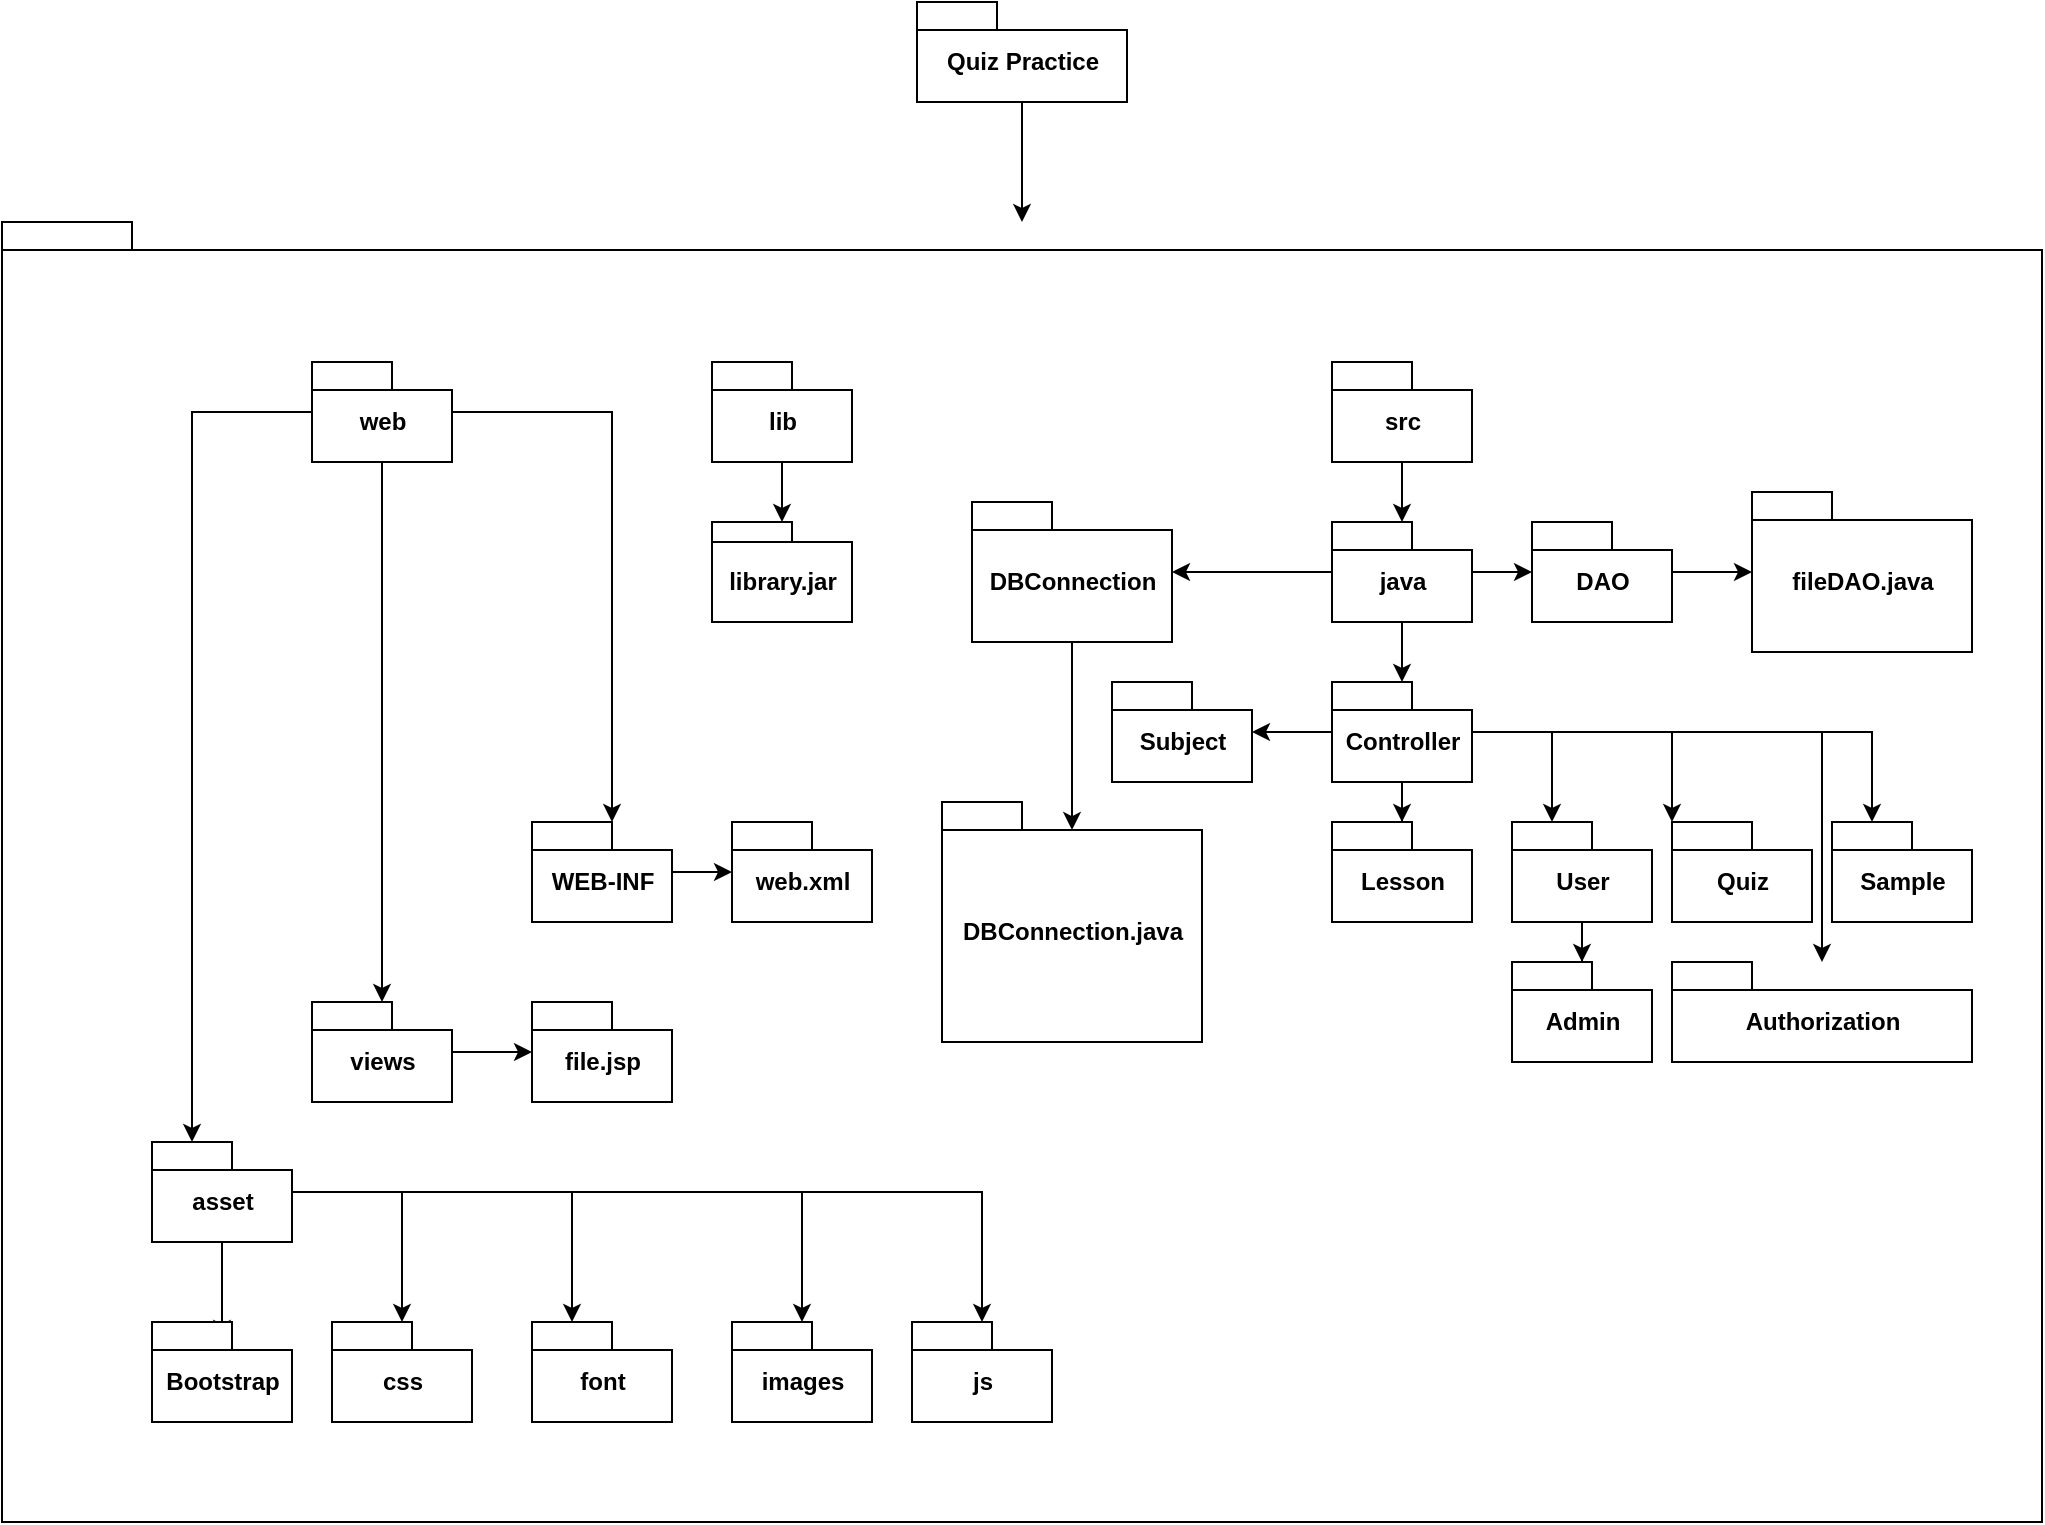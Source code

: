 <mxfile version="15.3.7" type="device"><diagram id="C5RBs43oDa-KdzZeNtuy" name="Page-1"><mxGraphModel dx="1422" dy="772" grid="1" gridSize="10" guides="1" tooltips="1" connect="1" arrows="1" fold="1" page="1" pageScale="1" pageWidth="1169" pageHeight="1654" math="0" shadow="0"><root><mxCell id="WIyWlLk6GJQsqaUBKTNV-0"/><mxCell id="WIyWlLk6GJQsqaUBKTNV-1" parent="WIyWlLk6GJQsqaUBKTNV-0"/><mxCell id="UFUntUGmSlKXN5KaX_S2-6" value="" style="shape=folder;fontStyle=1;spacingTop=10;tabWidth=40;tabHeight=14;tabPosition=left;html=1;" parent="WIyWlLk6GJQsqaUBKTNV-1" vertex="1"><mxGeometry x="85" y="120" width="1020" height="650" as="geometry"/></mxCell><mxCell id="UFUntUGmSlKXN5KaX_S2-23" value="" style="edgeStyle=orthogonalEdgeStyle;rounded=0;orthogonalLoop=1;jettySize=auto;html=1;" parent="WIyWlLk6GJQsqaUBKTNV-1" source="UFUntUGmSlKXN5KaX_S2-7" target="UFUntUGmSlKXN5KaX_S2-21" edge="1"><mxGeometry relative="1" as="geometry"/></mxCell><mxCell id="UFUntUGmSlKXN5KaX_S2-24" style="edgeStyle=orthogonalEdgeStyle;rounded=0;orthogonalLoop=1;jettySize=auto;html=1;entryX=0;entryY=0;entryDx=20;entryDy=0;entryPerimeter=0;" parent="WIyWlLk6GJQsqaUBKTNV-1" source="UFUntUGmSlKXN5KaX_S2-7" target="UFUntUGmSlKXN5KaX_S2-20" edge="1"><mxGeometry relative="1" as="geometry"/></mxCell><mxCell id="UFUntUGmSlKXN5KaX_S2-25" style="edgeStyle=orthogonalEdgeStyle;rounded=0;orthogonalLoop=1;jettySize=auto;html=1;entryX=0;entryY=0;entryDx=40;entryDy=0;entryPerimeter=0;" parent="WIyWlLk6GJQsqaUBKTNV-1" source="UFUntUGmSlKXN5KaX_S2-7" target="UFUntUGmSlKXN5KaX_S2-22" edge="1"><mxGeometry relative="1" as="geometry"/></mxCell><mxCell id="UFUntUGmSlKXN5KaX_S2-7" value="web" style="shape=folder;fontStyle=1;spacingTop=10;tabWidth=40;tabHeight=14;tabPosition=left;html=1;" parent="WIyWlLk6GJQsqaUBKTNV-1" vertex="1"><mxGeometry x="240" y="190" width="70" height="50" as="geometry"/></mxCell><mxCell id="UFUntUGmSlKXN5KaX_S2-47" value="" style="edgeStyle=orthogonalEdgeStyle;rounded=0;orthogonalLoop=1;jettySize=auto;html=1;" parent="WIyWlLk6GJQsqaUBKTNV-1" source="UFUntUGmSlKXN5KaX_S2-8" target="UFUntUGmSlKXN5KaX_S2-45" edge="1"><mxGeometry relative="1" as="geometry"/></mxCell><mxCell id="UFUntUGmSlKXN5KaX_S2-8" value="src" style="shape=folder;fontStyle=1;spacingTop=10;tabWidth=40;tabHeight=14;tabPosition=left;html=1;" parent="WIyWlLk6GJQsqaUBKTNV-1" vertex="1"><mxGeometry x="750" y="190" width="70" height="50" as="geometry"/></mxCell><mxCell id="UFUntUGmSlKXN5KaX_S2-18" value="" style="edgeStyle=orthogonalEdgeStyle;rounded=0;orthogonalLoop=1;jettySize=auto;html=1;" parent="WIyWlLk6GJQsqaUBKTNV-1" source="UFUntUGmSlKXN5KaX_S2-9" target="UFUntUGmSlKXN5KaX_S2-11" edge="1"><mxGeometry relative="1" as="geometry"/></mxCell><mxCell id="UFUntUGmSlKXN5KaX_S2-9" value="lib" style="shape=folder;fontStyle=1;spacingTop=10;tabWidth=40;tabHeight=14;tabPosition=left;html=1;" parent="WIyWlLk6GJQsqaUBKTNV-1" vertex="1"><mxGeometry x="440" y="190" width="70" height="50" as="geometry"/></mxCell><mxCell id="UFUntUGmSlKXN5KaX_S2-11" value="library.jar" style="shape=folder;fontStyle=1;spacingTop=10;tabWidth=40;tabHeight=10;tabPosition=left;html=1;" parent="WIyWlLk6GJQsqaUBKTNV-1" vertex="1"><mxGeometry x="440" y="270" width="70" height="50" as="geometry"/></mxCell><mxCell id="UFUntUGmSlKXN5KaX_S2-32" style="edgeStyle=orthogonalEdgeStyle;rounded=0;orthogonalLoop=1;jettySize=auto;html=1;entryX=0.5;entryY=0.16;entryDx=0;entryDy=0;entryPerimeter=0;" parent="WIyWlLk6GJQsqaUBKTNV-1" source="UFUntUGmSlKXN5KaX_S2-20" target="UFUntUGmSlKXN5KaX_S2-27" edge="1"><mxGeometry relative="1" as="geometry"/></mxCell><mxCell id="UFUntUGmSlKXN5KaX_S2-33" style="edgeStyle=orthogonalEdgeStyle;rounded=0;orthogonalLoop=1;jettySize=auto;html=1;" parent="WIyWlLk6GJQsqaUBKTNV-1" source="UFUntUGmSlKXN5KaX_S2-20" target="UFUntUGmSlKXN5KaX_S2-28" edge="1"><mxGeometry relative="1" as="geometry"/></mxCell><mxCell id="UFUntUGmSlKXN5KaX_S2-37" style="edgeStyle=orthogonalEdgeStyle;rounded=0;orthogonalLoop=1;jettySize=auto;html=1;entryX=0;entryY=0;entryDx=20;entryDy=0;entryPerimeter=0;" parent="WIyWlLk6GJQsqaUBKTNV-1" source="UFUntUGmSlKXN5KaX_S2-20" target="UFUntUGmSlKXN5KaX_S2-29" edge="1"><mxGeometry relative="1" as="geometry"/></mxCell><mxCell id="UFUntUGmSlKXN5KaX_S2-38" style="edgeStyle=orthogonalEdgeStyle;rounded=0;orthogonalLoop=1;jettySize=auto;html=1;" parent="WIyWlLk6GJQsqaUBKTNV-1" source="UFUntUGmSlKXN5KaX_S2-20" target="UFUntUGmSlKXN5KaX_S2-30" edge="1"><mxGeometry relative="1" as="geometry"/></mxCell><mxCell id="UFUntUGmSlKXN5KaX_S2-39" style="edgeStyle=orthogonalEdgeStyle;rounded=0;orthogonalLoop=1;jettySize=auto;html=1;" parent="WIyWlLk6GJQsqaUBKTNV-1" source="UFUntUGmSlKXN5KaX_S2-20" target="UFUntUGmSlKXN5KaX_S2-31" edge="1"><mxGeometry relative="1" as="geometry"/></mxCell><mxCell id="UFUntUGmSlKXN5KaX_S2-20" value="asset" style="shape=folder;fontStyle=1;spacingTop=10;tabWidth=40;tabHeight=14;tabPosition=left;html=1;" parent="WIyWlLk6GJQsqaUBKTNV-1" vertex="1"><mxGeometry x="160" y="580" width="70" height="50" as="geometry"/></mxCell><mxCell id="UFUntUGmSlKXN5KaX_S2-42" value="" style="edgeStyle=orthogonalEdgeStyle;rounded=0;orthogonalLoop=1;jettySize=auto;html=1;" parent="WIyWlLk6GJQsqaUBKTNV-1" source="UFUntUGmSlKXN5KaX_S2-21" target="UFUntUGmSlKXN5KaX_S2-41" edge="1"><mxGeometry relative="1" as="geometry"/></mxCell><mxCell id="UFUntUGmSlKXN5KaX_S2-21" value="views" style="shape=folder;fontStyle=1;spacingTop=10;tabWidth=40;tabHeight=14;tabPosition=left;html=1;" parent="WIyWlLk6GJQsqaUBKTNV-1" vertex="1"><mxGeometry x="240" y="510" width="70" height="50" as="geometry"/></mxCell><mxCell id="UFUntUGmSlKXN5KaX_S2-44" value="" style="edgeStyle=orthogonalEdgeStyle;rounded=0;orthogonalLoop=1;jettySize=auto;html=1;" parent="WIyWlLk6GJQsqaUBKTNV-1" source="UFUntUGmSlKXN5KaX_S2-22" target="UFUntUGmSlKXN5KaX_S2-43" edge="1"><mxGeometry relative="1" as="geometry"/></mxCell><mxCell id="UFUntUGmSlKXN5KaX_S2-22" value="WEB-INF" style="shape=folder;fontStyle=1;spacingTop=10;tabWidth=40;tabHeight=14;tabPosition=left;html=1;" parent="WIyWlLk6GJQsqaUBKTNV-1" vertex="1"><mxGeometry x="350" y="420" width="70" height="50" as="geometry"/></mxCell><mxCell id="UFUntUGmSlKXN5KaX_S2-27" value="Bootstrap" style="shape=folder;fontStyle=1;spacingTop=10;tabWidth=40;tabHeight=14;tabPosition=left;html=1;" parent="WIyWlLk6GJQsqaUBKTNV-1" vertex="1"><mxGeometry x="160" y="670" width="70" height="50" as="geometry"/></mxCell><mxCell id="UFUntUGmSlKXN5KaX_S2-28" value="css" style="shape=folder;fontStyle=1;spacingTop=10;tabWidth=40;tabHeight=14;tabPosition=left;html=1;" parent="WIyWlLk6GJQsqaUBKTNV-1" vertex="1"><mxGeometry x="250" y="670" width="70" height="50" as="geometry"/></mxCell><mxCell id="UFUntUGmSlKXN5KaX_S2-29" value="font" style="shape=folder;fontStyle=1;spacingTop=10;tabWidth=40;tabHeight=14;tabPosition=left;html=1;" parent="WIyWlLk6GJQsqaUBKTNV-1" vertex="1"><mxGeometry x="350" y="670" width="70" height="50" as="geometry"/></mxCell><mxCell id="UFUntUGmSlKXN5KaX_S2-30" value="images" style="shape=folder;fontStyle=1;spacingTop=10;tabWidth=40;tabHeight=14;tabPosition=left;html=1;" parent="WIyWlLk6GJQsqaUBKTNV-1" vertex="1"><mxGeometry x="450" y="670" width="70" height="50" as="geometry"/></mxCell><mxCell id="UFUntUGmSlKXN5KaX_S2-31" value="js" style="shape=folder;fontStyle=1;spacingTop=10;tabWidth=40;tabHeight=14;tabPosition=left;html=1;" parent="WIyWlLk6GJQsqaUBKTNV-1" vertex="1"><mxGeometry x="540" y="670" width="70" height="50" as="geometry"/></mxCell><mxCell id="UFUntUGmSlKXN5KaX_S2-41" value="file.jsp&lt;br&gt;" style="shape=folder;fontStyle=1;spacingTop=10;tabWidth=40;tabHeight=14;tabPosition=left;html=1;" parent="WIyWlLk6GJQsqaUBKTNV-1" vertex="1"><mxGeometry x="350" y="510" width="70" height="50" as="geometry"/></mxCell><mxCell id="UFUntUGmSlKXN5KaX_S2-43" value="web.xml" style="shape=folder;fontStyle=1;spacingTop=10;tabWidth=40;tabHeight=14;tabPosition=left;html=1;" parent="WIyWlLk6GJQsqaUBKTNV-1" vertex="1"><mxGeometry x="450" y="420" width="70" height="50" as="geometry"/></mxCell><mxCell id="UFUntUGmSlKXN5KaX_S2-52" value="" style="edgeStyle=orthogonalEdgeStyle;rounded=0;orthogonalLoop=1;jettySize=auto;html=1;" parent="WIyWlLk6GJQsqaUBKTNV-1" source="UFUntUGmSlKXN5KaX_S2-45" target="UFUntUGmSlKXN5KaX_S2-48" edge="1"><mxGeometry relative="1" as="geometry"/></mxCell><mxCell id="UFUntUGmSlKXN5KaX_S2-57" value="" style="edgeStyle=orthogonalEdgeStyle;rounded=0;orthogonalLoop=1;jettySize=auto;html=1;" parent="WIyWlLk6GJQsqaUBKTNV-1" source="UFUntUGmSlKXN5KaX_S2-45" target="UFUntUGmSlKXN5KaX_S2-55" edge="1"><mxGeometry relative="1" as="geometry"/></mxCell><mxCell id="UFUntUGmSlKXN5KaX_S2-60" value="" style="edgeStyle=orthogonalEdgeStyle;rounded=0;orthogonalLoop=1;jettySize=auto;html=1;" parent="WIyWlLk6GJQsqaUBKTNV-1" source="UFUntUGmSlKXN5KaX_S2-45" target="UFUntUGmSlKXN5KaX_S2-59" edge="1"><mxGeometry relative="1" as="geometry"/></mxCell><mxCell id="UFUntUGmSlKXN5KaX_S2-45" value="java" style="shape=folder;fontStyle=1;spacingTop=10;tabWidth=40;tabHeight=14;tabPosition=left;html=1;" parent="WIyWlLk6GJQsqaUBKTNV-1" vertex="1"><mxGeometry x="750" y="270" width="70" height="50" as="geometry"/></mxCell><mxCell id="UFUntUGmSlKXN5KaX_S2-63" style="edgeStyle=orthogonalEdgeStyle;rounded=0;orthogonalLoop=1;jettySize=auto;html=1;entryX=0.5;entryY=0.117;entryDx=0;entryDy=0;entryPerimeter=0;" parent="WIyWlLk6GJQsqaUBKTNV-1" source="UFUntUGmSlKXN5KaX_S2-48" target="UFUntUGmSlKXN5KaX_S2-53" edge="1"><mxGeometry relative="1" as="geometry"/></mxCell><mxCell id="UFUntUGmSlKXN5KaX_S2-48" value="DBConnection" style="shape=folder;fontStyle=1;spacingTop=10;tabWidth=40;tabHeight=14;tabPosition=left;html=1;" parent="WIyWlLk6GJQsqaUBKTNV-1" vertex="1"><mxGeometry x="570" y="260" width="100" height="70" as="geometry"/></mxCell><mxCell id="UFUntUGmSlKXN5KaX_S2-53" value="DBConnection.java" style="shape=folder;fontStyle=1;spacingTop=10;tabWidth=40;tabHeight=14;tabPosition=left;html=1;" parent="WIyWlLk6GJQsqaUBKTNV-1" vertex="1"><mxGeometry x="555" y="410" width="130" height="120" as="geometry"/></mxCell><mxCell id="UFUntUGmSlKXN5KaX_S2-58" value="" style="edgeStyle=orthogonalEdgeStyle;rounded=0;orthogonalLoop=1;jettySize=auto;html=1;" parent="WIyWlLk6GJQsqaUBKTNV-1" source="UFUntUGmSlKXN5KaX_S2-55" target="UFUntUGmSlKXN5KaX_S2-56" edge="1"><mxGeometry relative="1" as="geometry"/></mxCell><mxCell id="UFUntUGmSlKXN5KaX_S2-55" value="DAO" style="shape=folder;fontStyle=1;spacingTop=10;tabWidth=40;tabHeight=14;tabPosition=left;html=1;" parent="WIyWlLk6GJQsqaUBKTNV-1" vertex="1"><mxGeometry x="850" y="270" width="70" height="50" as="geometry"/></mxCell><mxCell id="UFUntUGmSlKXN5KaX_S2-56" value="fileDAO.java&lt;br&gt;" style="shape=folder;fontStyle=1;spacingTop=10;tabWidth=40;tabHeight=14;tabPosition=left;html=1;" parent="WIyWlLk6GJQsqaUBKTNV-1" vertex="1"><mxGeometry x="960" y="255" width="110" height="80" as="geometry"/></mxCell><mxCell id="UFUntUGmSlKXN5KaX_S2-73" style="edgeStyle=orthogonalEdgeStyle;rounded=0;orthogonalLoop=1;jettySize=auto;html=1;entryX=0;entryY=0;entryDx=0;entryDy=0;entryPerimeter=0;" parent="WIyWlLk6GJQsqaUBKTNV-1" source="UFUntUGmSlKXN5KaX_S2-59" target="UFUntUGmSlKXN5KaX_S2-66" edge="1"><mxGeometry relative="1" as="geometry"/></mxCell><mxCell id="UFUntUGmSlKXN5KaX_S2-74" style="edgeStyle=orthogonalEdgeStyle;rounded=0;orthogonalLoop=1;jettySize=auto;html=1;entryX=0;entryY=0;entryDx=20;entryDy=0;entryPerimeter=0;" parent="WIyWlLk6GJQsqaUBKTNV-1" source="UFUntUGmSlKXN5KaX_S2-59" target="UFUntUGmSlKXN5KaX_S2-67" edge="1"><mxGeometry relative="1" as="geometry"/></mxCell><mxCell id="UFUntUGmSlKXN5KaX_S2-78" value="" style="edgeStyle=orthogonalEdgeStyle;rounded=0;orthogonalLoop=1;jettySize=auto;html=1;" parent="WIyWlLk6GJQsqaUBKTNV-1" source="UFUntUGmSlKXN5KaX_S2-59" target="UFUntUGmSlKXN5KaX_S2-65" edge="1"><mxGeometry relative="1" as="geometry"/></mxCell><mxCell id="UFUntUGmSlKXN5KaX_S2-79" style="edgeStyle=orthogonalEdgeStyle;rounded=0;orthogonalLoop=1;jettySize=auto;html=1;" parent="WIyWlLk6GJQsqaUBKTNV-1" source="UFUntUGmSlKXN5KaX_S2-59" target="UFUntUGmSlKXN5KaX_S2-64" edge="1"><mxGeometry relative="1" as="geometry"/></mxCell><mxCell id="UFUntUGmSlKXN5KaX_S2-83" value="" style="edgeStyle=orthogonalEdgeStyle;rounded=0;orthogonalLoop=1;jettySize=auto;html=1;" parent="WIyWlLk6GJQsqaUBKTNV-1" source="UFUntUGmSlKXN5KaX_S2-59" target="UFUntUGmSlKXN5KaX_S2-80" edge="1"><mxGeometry relative="1" as="geometry"/></mxCell><mxCell id="UFUntUGmSlKXN5KaX_S2-84" style="edgeStyle=orthogonalEdgeStyle;rounded=0;orthogonalLoop=1;jettySize=auto;html=1;entryX=0;entryY=0;entryDx=20;entryDy=0;entryPerimeter=0;" parent="WIyWlLk6GJQsqaUBKTNV-1" source="UFUntUGmSlKXN5KaX_S2-59" target="UFUntUGmSlKXN5KaX_S2-81" edge="1"><mxGeometry relative="1" as="geometry"/></mxCell><mxCell id="UFUntUGmSlKXN5KaX_S2-59" value="Controller" style="shape=folder;fontStyle=1;spacingTop=10;tabWidth=40;tabHeight=14;tabPosition=left;html=1;" parent="WIyWlLk6GJQsqaUBKTNV-1" vertex="1"><mxGeometry x="750" y="350" width="70" height="50" as="geometry"/></mxCell><mxCell id="UFUntUGmSlKXN5KaX_S2-61" value="Admin" style="shape=folder;fontStyle=1;spacingTop=10;tabWidth=40;tabHeight=14;tabPosition=left;html=1;" parent="WIyWlLk6GJQsqaUBKTNV-1" vertex="1"><mxGeometry x="840" y="490" width="70" height="50" as="geometry"/></mxCell><mxCell id="UFUntUGmSlKXN5KaX_S2-64" value="Authorization" style="shape=folder;fontStyle=1;spacingTop=10;tabWidth=40;tabHeight=14;tabPosition=left;html=1;" parent="WIyWlLk6GJQsqaUBKTNV-1" vertex="1"><mxGeometry x="920" y="490" width="150" height="50" as="geometry"/></mxCell><mxCell id="UFUntUGmSlKXN5KaX_S2-65" value="Lesson" style="shape=folder;fontStyle=1;spacingTop=10;tabWidth=40;tabHeight=14;tabPosition=left;html=1;" parent="WIyWlLk6GJQsqaUBKTNV-1" vertex="1"><mxGeometry x="750" y="420" width="70" height="50" as="geometry"/></mxCell><mxCell id="UFUntUGmSlKXN5KaX_S2-66" value="Quiz" style="shape=folder;fontStyle=1;spacingTop=10;tabWidth=40;tabHeight=14;tabPosition=left;html=1;" parent="WIyWlLk6GJQsqaUBKTNV-1" vertex="1"><mxGeometry x="920" y="420" width="70" height="50" as="geometry"/></mxCell><mxCell id="UFUntUGmSlKXN5KaX_S2-67" value="Sample" style="shape=folder;fontStyle=1;spacingTop=10;tabWidth=40;tabHeight=14;tabPosition=left;html=1;" parent="WIyWlLk6GJQsqaUBKTNV-1" vertex="1"><mxGeometry x="1000" y="420" width="70" height="50" as="geometry"/></mxCell><mxCell id="UFUntUGmSlKXN5KaX_S2-80" value="Subject" style="shape=folder;fontStyle=1;spacingTop=10;tabWidth=40;tabHeight=14;tabPosition=left;html=1;" parent="WIyWlLk6GJQsqaUBKTNV-1" vertex="1"><mxGeometry x="640" y="350" width="70" height="50" as="geometry"/></mxCell><mxCell id="UFUntUGmSlKXN5KaX_S2-88" value="" style="edgeStyle=orthogonalEdgeStyle;rounded=0;orthogonalLoop=1;jettySize=auto;html=1;" parent="WIyWlLk6GJQsqaUBKTNV-1" source="UFUntUGmSlKXN5KaX_S2-81" target="UFUntUGmSlKXN5KaX_S2-61" edge="1"><mxGeometry relative="1" as="geometry"/></mxCell><mxCell id="UFUntUGmSlKXN5KaX_S2-81" value="User" style="shape=folder;fontStyle=1;spacingTop=10;tabWidth=40;tabHeight=14;tabPosition=left;html=1;" parent="WIyWlLk6GJQsqaUBKTNV-1" vertex="1"><mxGeometry x="840" y="420" width="70" height="50" as="geometry"/></mxCell><mxCell id="UFUntUGmSlKXN5KaX_S2-90" value="" style="edgeStyle=orthogonalEdgeStyle;rounded=0;orthogonalLoop=1;jettySize=auto;html=1;" parent="WIyWlLk6GJQsqaUBKTNV-1" source="UFUntUGmSlKXN5KaX_S2-89" target="UFUntUGmSlKXN5KaX_S2-6" edge="1"><mxGeometry relative="1" as="geometry"/></mxCell><mxCell id="UFUntUGmSlKXN5KaX_S2-89" value="Quiz Practice" style="shape=folder;fontStyle=1;spacingTop=10;tabWidth=40;tabHeight=14;tabPosition=left;html=1;" parent="WIyWlLk6GJQsqaUBKTNV-1" vertex="1"><mxGeometry x="542.5" y="10" width="105" height="50" as="geometry"/></mxCell></root></mxGraphModel></diagram></mxfile>